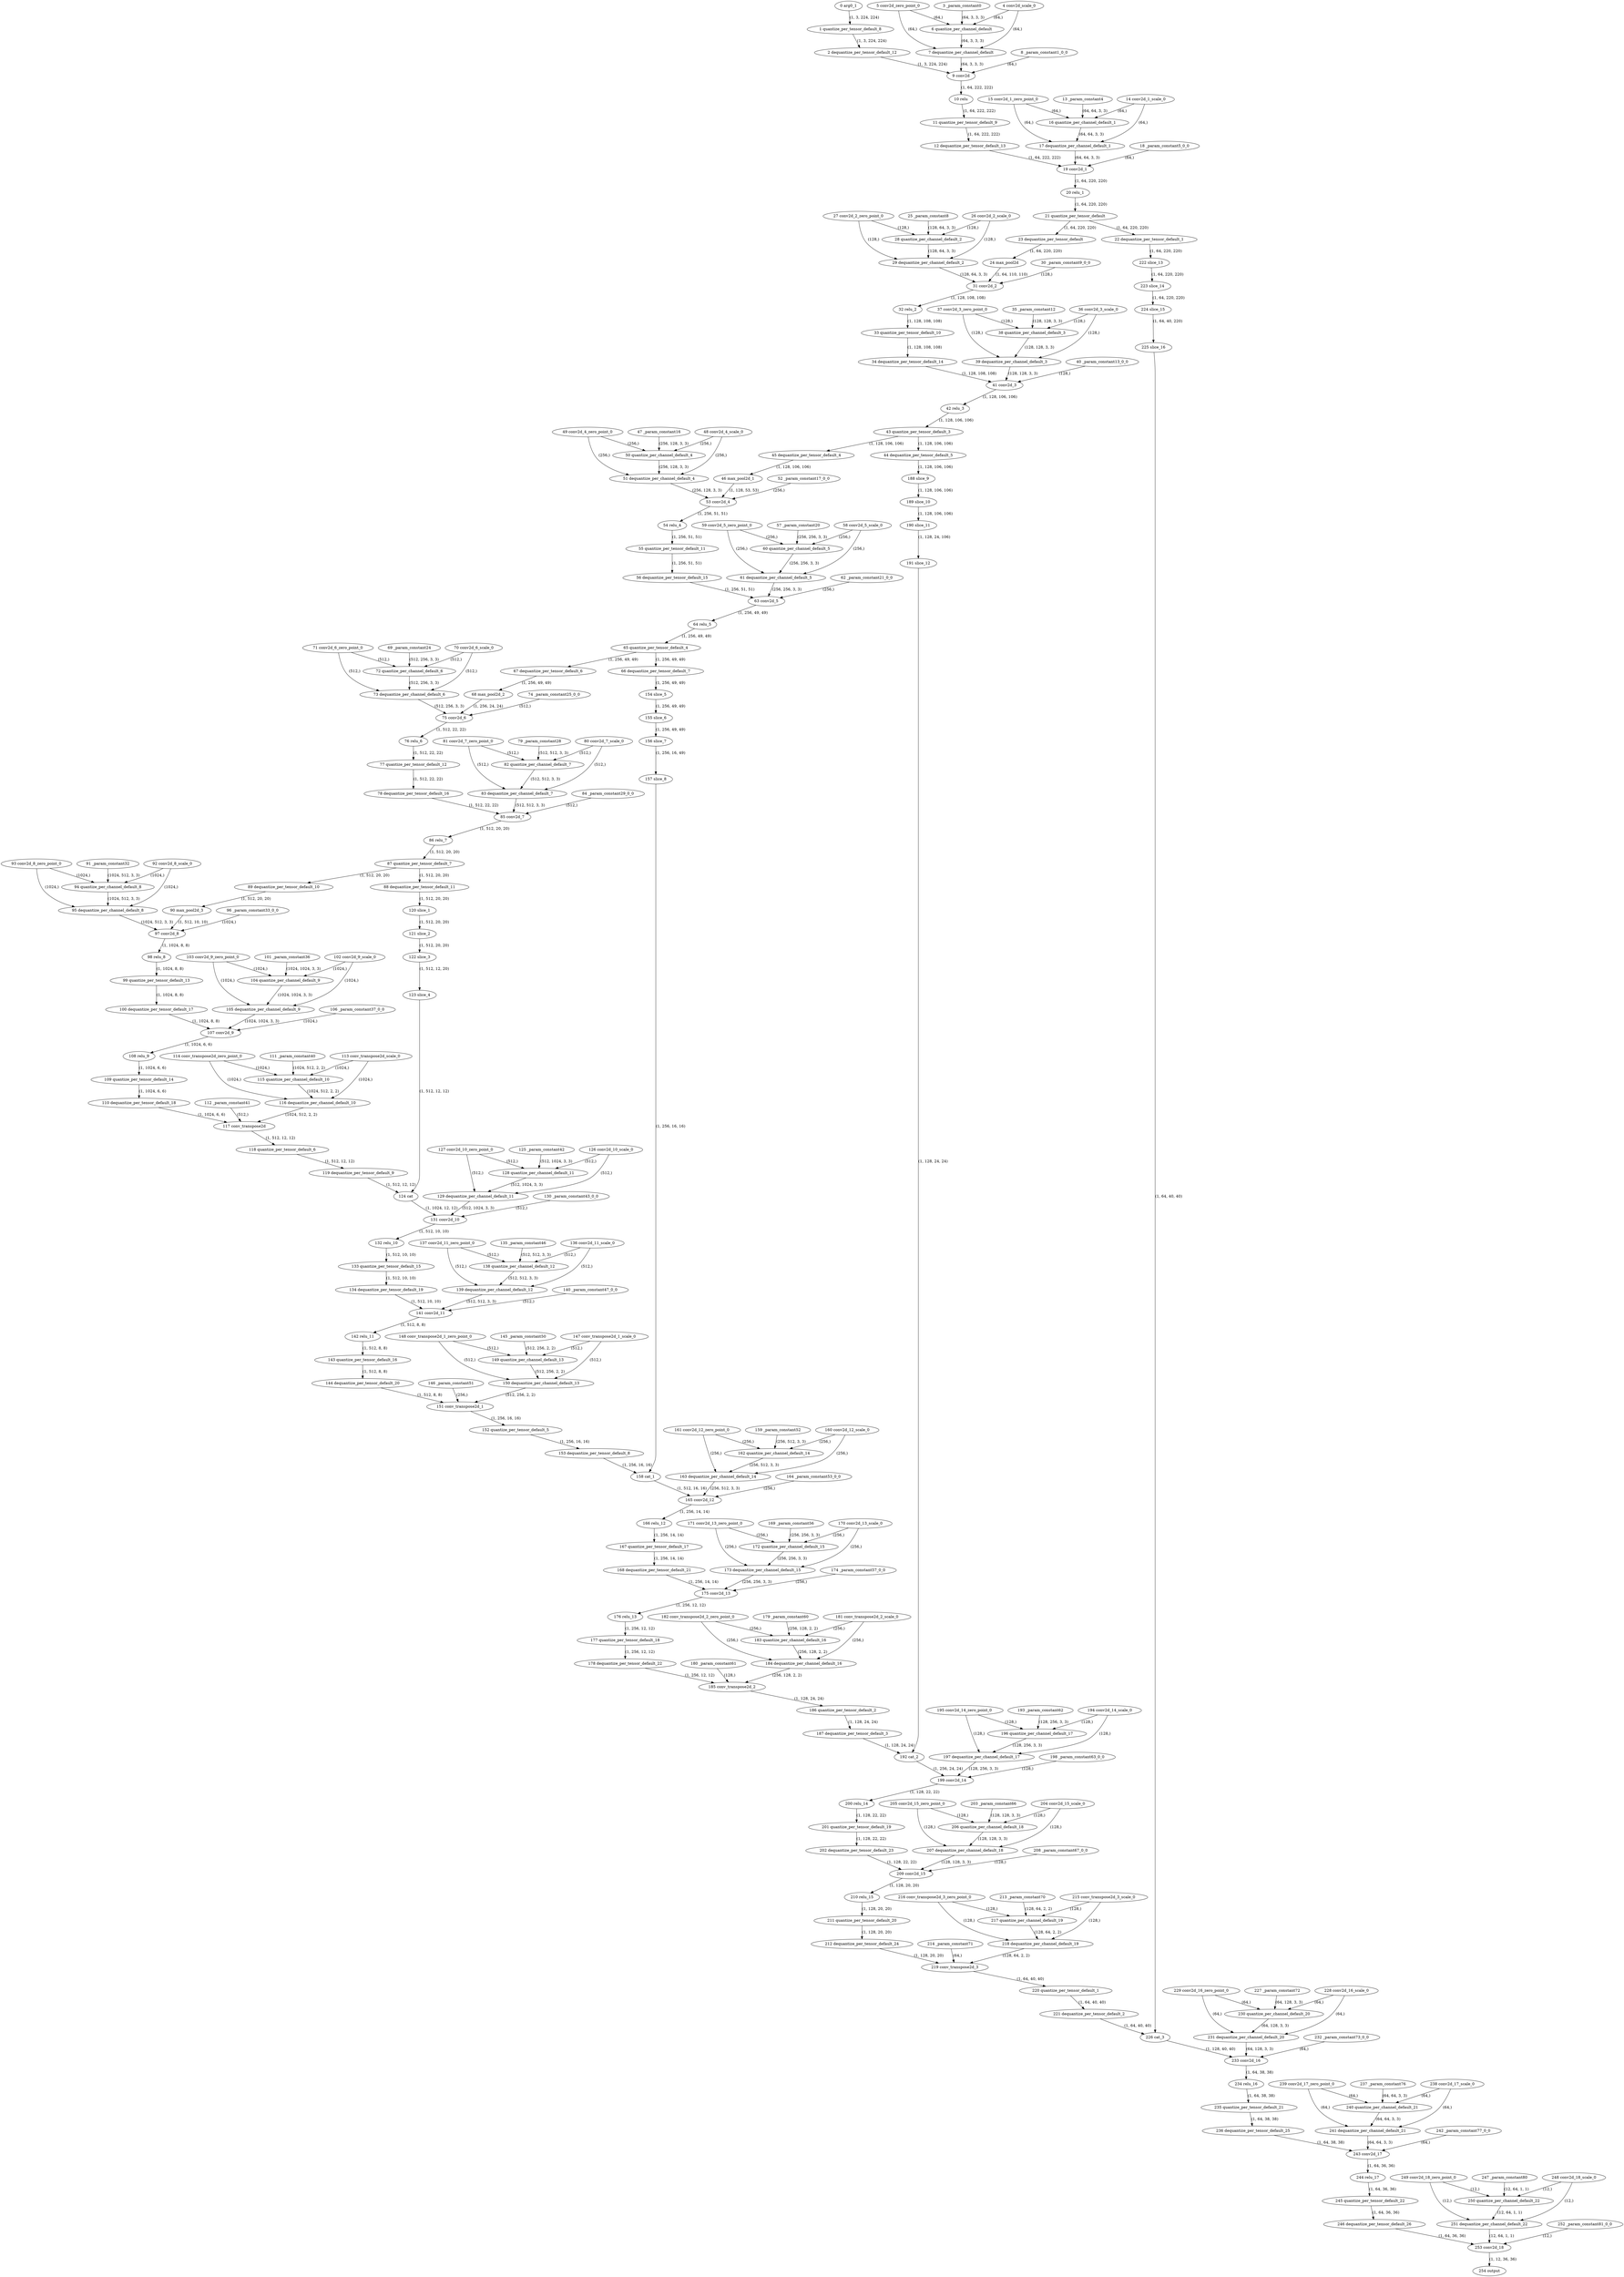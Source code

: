 strict digraph  {
"0 arg0_1" [id=0, type=input];
"1 quantize_per_tensor_default_8" [id=1, type=quantize_per_tensor];
"2 dequantize_per_tensor_default_12" [id=2, type=dequantize_per_tensor];
"3 _param_constant0" [id=3, type=get_attr];
"4 conv2d_scale_0" [id=4, type=get_attr];
"5 conv2d_zero_point_0" [id=5, type=get_attr];
"6 quantize_per_channel_default" [id=6, type=quantize_per_channel];
"7 dequantize_per_channel_default" [id=7, type=dequantize_per_channel];
"8 _param_constant1_0_0" [id=8, type=get_attr];
"9 conv2d" [id=9, type=conv2d];
"10 relu" [id=10, type=relu];
"11 quantize_per_tensor_default_9" [id=11, type=quantize_per_tensor];
"12 dequantize_per_tensor_default_13" [id=12, type=dequantize_per_tensor];
"13 _param_constant4" [id=13, type=get_attr];
"14 conv2d_1_scale_0" [id=14, type=get_attr];
"15 conv2d_1_zero_point_0" [id=15, type=get_attr];
"16 quantize_per_channel_default_1" [id=16, type=quantize_per_channel];
"17 dequantize_per_channel_default_1" [id=17, type=dequantize_per_channel];
"18 _param_constant5_0_0" [id=18, type=get_attr];
"19 conv2d_1" [id=19, type=conv2d];
"20 relu_1" [id=20, type=relu];
"21 quantize_per_tensor_default" [id=21, type=quantize_per_tensor];
"22 dequantize_per_tensor_default_1" [id=22, type=dequantize_per_tensor];
"23 dequantize_per_tensor_default" [id=23, type=dequantize_per_tensor];
"24 max_pool2d" [id=24, type=max_pool2d];
"25 _param_constant8" [id=25, type=get_attr];
"26 conv2d_2_scale_0" [id=26, type=get_attr];
"27 conv2d_2_zero_point_0" [id=27, type=get_attr];
"28 quantize_per_channel_default_2" [id=28, type=quantize_per_channel];
"29 dequantize_per_channel_default_2" [id=29, type=dequantize_per_channel];
"30 _param_constant9_0_0" [id=30, type=get_attr];
"31 conv2d_2" [id=31, type=conv2d];
"32 relu_2" [id=32, type=relu];
"33 quantize_per_tensor_default_10" [id=33, type=quantize_per_tensor];
"34 dequantize_per_tensor_default_14" [id=34, type=dequantize_per_tensor];
"35 _param_constant12" [id=35, type=get_attr];
"36 conv2d_3_scale_0" [id=36, type=get_attr];
"37 conv2d_3_zero_point_0" [id=37, type=get_attr];
"38 quantize_per_channel_default_3" [id=38, type=quantize_per_channel];
"39 dequantize_per_channel_default_3" [id=39, type=dequantize_per_channel];
"40 _param_constant13_0_0" [id=40, type=get_attr];
"41 conv2d_3" [id=41, type=conv2d];
"42 relu_3" [id=42, type=relu];
"43 quantize_per_tensor_default_3" [id=43, type=quantize_per_tensor];
"44 dequantize_per_tensor_default_5" [id=44, type=dequantize_per_tensor];
"45 dequantize_per_tensor_default_4" [id=45, type=dequantize_per_tensor];
"46 max_pool2d_1" [id=46, type=max_pool2d];
"47 _param_constant16" [id=47, type=get_attr];
"48 conv2d_4_scale_0" [id=48, type=get_attr];
"49 conv2d_4_zero_point_0" [id=49, type=get_attr];
"50 quantize_per_channel_default_4" [id=50, type=quantize_per_channel];
"51 dequantize_per_channel_default_4" [id=51, type=dequantize_per_channel];
"52 _param_constant17_0_0" [id=52, type=get_attr];
"53 conv2d_4" [id=53, type=conv2d];
"54 relu_4" [id=54, type=relu];
"55 quantize_per_tensor_default_11" [id=55, type=quantize_per_tensor];
"56 dequantize_per_tensor_default_15" [id=56, type=dequantize_per_tensor];
"57 _param_constant20" [id=57, type=get_attr];
"58 conv2d_5_scale_0" [id=58, type=get_attr];
"59 conv2d_5_zero_point_0" [id=59, type=get_attr];
"60 quantize_per_channel_default_5" [id=60, type=quantize_per_channel];
"61 dequantize_per_channel_default_5" [id=61, type=dequantize_per_channel];
"62 _param_constant21_0_0" [id=62, type=get_attr];
"63 conv2d_5" [id=63, type=conv2d];
"64 relu_5" [id=64, type=relu];
"65 quantize_per_tensor_default_4" [id=65, type=quantize_per_tensor];
"66 dequantize_per_tensor_default_7" [id=66, type=dequantize_per_tensor];
"67 dequantize_per_tensor_default_6" [id=67, type=dequantize_per_tensor];
"68 max_pool2d_2" [id=68, type=max_pool2d];
"69 _param_constant24" [id=69, type=get_attr];
"70 conv2d_6_scale_0" [id=70, type=get_attr];
"71 conv2d_6_zero_point_0" [id=71, type=get_attr];
"72 quantize_per_channel_default_6" [id=72, type=quantize_per_channel];
"73 dequantize_per_channel_default_6" [id=73, type=dequantize_per_channel];
"74 _param_constant25_0_0" [id=74, type=get_attr];
"75 conv2d_6" [id=75, type=conv2d];
"76 relu_6" [id=76, type=relu];
"77 quantize_per_tensor_default_12" [id=77, type=quantize_per_tensor];
"78 dequantize_per_tensor_default_16" [id=78, type=dequantize_per_tensor];
"79 _param_constant28" [id=79, type=get_attr];
"80 conv2d_7_scale_0" [id=80, type=get_attr];
"81 conv2d_7_zero_point_0" [id=81, type=get_attr];
"82 quantize_per_channel_default_7" [id=82, type=quantize_per_channel];
"83 dequantize_per_channel_default_7" [id=83, type=dequantize_per_channel];
"84 _param_constant29_0_0" [id=84, type=get_attr];
"85 conv2d_7" [id=85, type=conv2d];
"86 relu_7" [id=86, type=relu];
"87 quantize_per_tensor_default_7" [id=87, type=quantize_per_tensor];
"88 dequantize_per_tensor_default_11" [id=88, type=dequantize_per_tensor];
"89 dequantize_per_tensor_default_10" [id=89, type=dequantize_per_tensor];
"90 max_pool2d_3" [id=90, type=max_pool2d];
"91 _param_constant32" [id=91, type=get_attr];
"92 conv2d_8_scale_0" [id=92, type=get_attr];
"93 conv2d_8_zero_point_0" [id=93, type=get_attr];
"94 quantize_per_channel_default_8" [id=94, type=quantize_per_channel];
"95 dequantize_per_channel_default_8" [id=95, type=dequantize_per_channel];
"96 _param_constant33_0_0" [id=96, type=get_attr];
"97 conv2d_8" [id=97, type=conv2d];
"98 relu_8" [id=98, type=relu];
"99 quantize_per_tensor_default_13" [id=99, type=quantize_per_tensor];
"100 dequantize_per_tensor_default_17" [id=100, type=dequantize_per_tensor];
"101 _param_constant36" [id=101, type=get_attr];
"102 conv2d_9_scale_0" [id=102, type=get_attr];
"103 conv2d_9_zero_point_0" [id=103, type=get_attr];
"104 quantize_per_channel_default_9" [id=104, type=quantize_per_channel];
"105 dequantize_per_channel_default_9" [id=105, type=dequantize_per_channel];
"106 _param_constant37_0_0" [id=106, type=get_attr];
"107 conv2d_9" [id=107, type=conv2d];
"108 relu_9" [id=108, type=relu];
"109 quantize_per_tensor_default_14" [id=109, type=quantize_per_tensor];
"110 dequantize_per_tensor_default_18" [id=110, type=dequantize_per_tensor];
"111 _param_constant40" [id=111, type=get_attr];
"112 _param_constant41" [id=112, type=get_attr];
"113 conv_transpose2d_scale_0" [id=113, type=get_attr];
"114 conv_transpose2d_zero_point_0" [id=114, type=get_attr];
"115 quantize_per_channel_default_10" [id=115, type=quantize_per_channel];
"116 dequantize_per_channel_default_10" [id=116, type=dequantize_per_channel];
"117 conv_transpose2d" [id=117, type=conv_transpose2d];
"118 quantize_per_tensor_default_6" [id=118, type=quantize_per_tensor];
"119 dequantize_per_tensor_default_9" [id=119, type=dequantize_per_tensor];
"120 slice_1" [id=120, type=slice];
"121 slice_2" [id=121, type=slice];
"122 slice_3" [id=122, type=slice];
"123 slice_4" [id=123, type=slice];
"124 cat" [id=124, type=cat];
"125 _param_constant42" [id=125, type=get_attr];
"126 conv2d_10_scale_0" [id=126, type=get_attr];
"127 conv2d_10_zero_point_0" [id=127, type=get_attr];
"128 quantize_per_channel_default_11" [id=128, type=quantize_per_channel];
"129 dequantize_per_channel_default_11" [id=129, type=dequantize_per_channel];
"130 _param_constant43_0_0" [id=130, type=get_attr];
"131 conv2d_10" [id=131, type=conv2d];
"132 relu_10" [id=132, type=relu];
"133 quantize_per_tensor_default_15" [id=133, type=quantize_per_tensor];
"134 dequantize_per_tensor_default_19" [id=134, type=dequantize_per_tensor];
"135 _param_constant46" [id=135, type=get_attr];
"136 conv2d_11_scale_0" [id=136, type=get_attr];
"137 conv2d_11_zero_point_0" [id=137, type=get_attr];
"138 quantize_per_channel_default_12" [id=138, type=quantize_per_channel];
"139 dequantize_per_channel_default_12" [id=139, type=dequantize_per_channel];
"140 _param_constant47_0_0" [id=140, type=get_attr];
"141 conv2d_11" [id=141, type=conv2d];
"142 relu_11" [id=142, type=relu];
"143 quantize_per_tensor_default_16" [id=143, type=quantize_per_tensor];
"144 dequantize_per_tensor_default_20" [id=144, type=dequantize_per_tensor];
"145 _param_constant50" [id=145, type=get_attr];
"146 _param_constant51" [id=146, type=get_attr];
"147 conv_transpose2d_1_scale_0" [id=147, type=get_attr];
"148 conv_transpose2d_1_zero_point_0" [id=148, type=get_attr];
"149 quantize_per_channel_default_13" [id=149, type=quantize_per_channel];
"150 dequantize_per_channel_default_13" [id=150, type=dequantize_per_channel];
"151 conv_transpose2d_1" [id=151, type=conv_transpose2d];
"152 quantize_per_tensor_default_5" [id=152, type=quantize_per_tensor];
"153 dequantize_per_tensor_default_8" [id=153, type=dequantize_per_tensor];
"154 slice_5" [id=154, type=slice];
"155 slice_6" [id=155, type=slice];
"156 slice_7" [id=156, type=slice];
"157 slice_8" [id=157, type=slice];
"158 cat_1" [id=158, type=cat];
"159 _param_constant52" [id=159, type=get_attr];
"160 conv2d_12_scale_0" [id=160, type=get_attr];
"161 conv2d_12_zero_point_0" [id=161, type=get_attr];
"162 quantize_per_channel_default_14" [id=162, type=quantize_per_channel];
"163 dequantize_per_channel_default_14" [id=163, type=dequantize_per_channel];
"164 _param_constant53_0_0" [id=164, type=get_attr];
"165 conv2d_12" [id=165, type=conv2d];
"166 relu_12" [id=166, type=relu];
"167 quantize_per_tensor_default_17" [id=167, type=quantize_per_tensor];
"168 dequantize_per_tensor_default_21" [id=168, type=dequantize_per_tensor];
"169 _param_constant56" [id=169, type=get_attr];
"170 conv2d_13_scale_0" [id=170, type=get_attr];
"171 conv2d_13_zero_point_0" [id=171, type=get_attr];
"172 quantize_per_channel_default_15" [id=172, type=quantize_per_channel];
"173 dequantize_per_channel_default_15" [id=173, type=dequantize_per_channel];
"174 _param_constant57_0_0" [id=174, type=get_attr];
"175 conv2d_13" [id=175, type=conv2d];
"176 relu_13" [id=176, type=relu];
"177 quantize_per_tensor_default_18" [id=177, type=quantize_per_tensor];
"178 dequantize_per_tensor_default_22" [id=178, type=dequantize_per_tensor];
"179 _param_constant60" [id=179, type=get_attr];
"180 _param_constant61" [id=180, type=get_attr];
"181 conv_transpose2d_2_scale_0" [id=181, type=get_attr];
"182 conv_transpose2d_2_zero_point_0" [id=182, type=get_attr];
"183 quantize_per_channel_default_16" [id=183, type=quantize_per_channel];
"184 dequantize_per_channel_default_16" [id=184, type=dequantize_per_channel];
"185 conv_transpose2d_2" [id=185, type=conv_transpose2d];
"186 quantize_per_tensor_default_2" [id=186, type=quantize_per_tensor];
"187 dequantize_per_tensor_default_3" [id=187, type=dequantize_per_tensor];
"188 slice_9" [id=188, type=slice];
"189 slice_10" [id=189, type=slice];
"190 slice_11" [id=190, type=slice];
"191 slice_12" [id=191, type=slice];
"192 cat_2" [id=192, type=cat];
"193 _param_constant62" [id=193, type=get_attr];
"194 conv2d_14_scale_0" [id=194, type=get_attr];
"195 conv2d_14_zero_point_0" [id=195, type=get_attr];
"196 quantize_per_channel_default_17" [id=196, type=quantize_per_channel];
"197 dequantize_per_channel_default_17" [id=197, type=dequantize_per_channel];
"198 _param_constant63_0_0" [id=198, type=get_attr];
"199 conv2d_14" [id=199, type=conv2d];
"200 relu_14" [id=200, type=relu];
"201 quantize_per_tensor_default_19" [id=201, type=quantize_per_tensor];
"202 dequantize_per_tensor_default_23" [id=202, type=dequantize_per_tensor];
"203 _param_constant66" [id=203, type=get_attr];
"204 conv2d_15_scale_0" [id=204, type=get_attr];
"205 conv2d_15_zero_point_0" [id=205, type=get_attr];
"206 quantize_per_channel_default_18" [id=206, type=quantize_per_channel];
"207 dequantize_per_channel_default_18" [id=207, type=dequantize_per_channel];
"208 _param_constant67_0_0" [id=208, type=get_attr];
"209 conv2d_15" [id=209, type=conv2d];
"210 relu_15" [id=210, type=relu];
"211 quantize_per_tensor_default_20" [id=211, type=quantize_per_tensor];
"212 dequantize_per_tensor_default_24" [id=212, type=dequantize_per_tensor];
"213 _param_constant70" [id=213, type=get_attr];
"214 _param_constant71" [id=214, type=get_attr];
"215 conv_transpose2d_3_scale_0" [id=215, type=get_attr];
"216 conv_transpose2d_3_zero_point_0" [id=216, type=get_attr];
"217 quantize_per_channel_default_19" [id=217, type=quantize_per_channel];
"218 dequantize_per_channel_default_19" [id=218, type=dequantize_per_channel];
"219 conv_transpose2d_3" [id=219, type=conv_transpose2d];
"220 quantize_per_tensor_default_1" [id=220, type=quantize_per_tensor];
"221 dequantize_per_tensor_default_2" [id=221, type=dequantize_per_tensor];
"222 slice_13" [id=222, type=slice];
"223 slice_14" [id=223, type=slice];
"224 slice_15" [id=224, type=slice];
"225 slice_16" [id=225, type=slice];
"226 cat_3" [id=226, type=cat];
"227 _param_constant72" [id=227, type=get_attr];
"228 conv2d_16_scale_0" [id=228, type=get_attr];
"229 conv2d_16_zero_point_0" [id=229, type=get_attr];
"230 quantize_per_channel_default_20" [id=230, type=quantize_per_channel];
"231 dequantize_per_channel_default_20" [id=231, type=dequantize_per_channel];
"232 _param_constant73_0_0" [id=232, type=get_attr];
"233 conv2d_16" [id=233, type=conv2d];
"234 relu_16" [id=234, type=relu];
"235 quantize_per_tensor_default_21" [id=235, type=quantize_per_tensor];
"236 dequantize_per_tensor_default_25" [id=236, type=dequantize_per_tensor];
"237 _param_constant76" [id=237, type=get_attr];
"238 conv2d_17_scale_0" [id=238, type=get_attr];
"239 conv2d_17_zero_point_0" [id=239, type=get_attr];
"240 quantize_per_channel_default_21" [id=240, type=quantize_per_channel];
"241 dequantize_per_channel_default_21" [id=241, type=dequantize_per_channel];
"242 _param_constant77_0_0" [id=242, type=get_attr];
"243 conv2d_17" [id=243, type=conv2d];
"244 relu_17" [id=244, type=relu];
"245 quantize_per_tensor_default_22" [id=245, type=quantize_per_tensor];
"246 dequantize_per_tensor_default_26" [id=246, type=dequantize_per_tensor];
"247 _param_constant80" [id=247, type=get_attr];
"248 conv2d_18_scale_0" [id=248, type=get_attr];
"249 conv2d_18_zero_point_0" [id=249, type=get_attr];
"250 quantize_per_channel_default_22" [id=250, type=quantize_per_channel];
"251 dequantize_per_channel_default_22" [id=251, type=dequantize_per_channel];
"252 _param_constant81_0_0" [id=252, type=get_attr];
"253 conv2d_18" [id=253, type=conv2d];
"254 output" [id=254, type=output];
"0 arg0_1" -> "1 quantize_per_tensor_default_8"  [label="(1, 3, 224, 224)", style=solid];
"1 quantize_per_tensor_default_8" -> "2 dequantize_per_tensor_default_12"  [label="(1, 3, 224, 224)", style=solid];
"2 dequantize_per_tensor_default_12" -> "9 conv2d"  [label="(1, 3, 224, 224)", style=solid];
"3 _param_constant0" -> "6 quantize_per_channel_default"  [label="(64, 3, 3, 3)", style=solid];
"4 conv2d_scale_0" -> "6 quantize_per_channel_default"  [label="(64,)", style=solid];
"4 conv2d_scale_0" -> "7 dequantize_per_channel_default"  [label="(64,)", style=solid];
"5 conv2d_zero_point_0" -> "6 quantize_per_channel_default"  [label="(64,)", style=solid];
"5 conv2d_zero_point_0" -> "7 dequantize_per_channel_default"  [label="(64,)", style=solid];
"6 quantize_per_channel_default" -> "7 dequantize_per_channel_default"  [label="(64, 3, 3, 3)", style=solid];
"7 dequantize_per_channel_default" -> "9 conv2d"  [label="(64, 3, 3, 3)", style=solid];
"8 _param_constant1_0_0" -> "9 conv2d"  [label="(64,)", style=solid];
"9 conv2d" -> "10 relu"  [label="(1, 64, 222, 222)", style=solid];
"10 relu" -> "11 quantize_per_tensor_default_9"  [label="(1, 64, 222, 222)", style=solid];
"11 quantize_per_tensor_default_9" -> "12 dequantize_per_tensor_default_13"  [label="(1, 64, 222, 222)", style=solid];
"12 dequantize_per_tensor_default_13" -> "19 conv2d_1"  [label="(1, 64, 222, 222)", style=solid];
"13 _param_constant4" -> "16 quantize_per_channel_default_1"  [label="(64, 64, 3, 3)", style=solid];
"14 conv2d_1_scale_0" -> "16 quantize_per_channel_default_1"  [label="(64,)", style=solid];
"14 conv2d_1_scale_0" -> "17 dequantize_per_channel_default_1"  [label="(64,)", style=solid];
"15 conv2d_1_zero_point_0" -> "16 quantize_per_channel_default_1"  [label="(64,)", style=solid];
"15 conv2d_1_zero_point_0" -> "17 dequantize_per_channel_default_1"  [label="(64,)", style=solid];
"16 quantize_per_channel_default_1" -> "17 dequantize_per_channel_default_1"  [label="(64, 64, 3, 3)", style=solid];
"17 dequantize_per_channel_default_1" -> "19 conv2d_1"  [label="(64, 64, 3, 3)", style=solid];
"18 _param_constant5_0_0" -> "19 conv2d_1"  [label="(64,)", style=solid];
"19 conv2d_1" -> "20 relu_1"  [label="(1, 64, 220, 220)", style=solid];
"20 relu_1" -> "21 quantize_per_tensor_default"  [label="(1, 64, 220, 220)", style=solid];
"21 quantize_per_tensor_default" -> "22 dequantize_per_tensor_default_1"  [label="(1, 64, 220, 220)", style=solid];
"21 quantize_per_tensor_default" -> "23 dequantize_per_tensor_default"  [label="(1, 64, 220, 220)", style=solid];
"22 dequantize_per_tensor_default_1" -> "222 slice_13"  [label="(1, 64, 220, 220)", style=solid];
"23 dequantize_per_tensor_default" -> "24 max_pool2d"  [label="(1, 64, 220, 220)", style=solid];
"24 max_pool2d" -> "31 conv2d_2"  [label="(1, 64, 110, 110)", style=solid];
"25 _param_constant8" -> "28 quantize_per_channel_default_2"  [label="(128, 64, 3, 3)", style=solid];
"26 conv2d_2_scale_0" -> "28 quantize_per_channel_default_2"  [label="(128,)", style=solid];
"26 conv2d_2_scale_0" -> "29 dequantize_per_channel_default_2"  [label="(128,)", style=solid];
"27 conv2d_2_zero_point_0" -> "28 quantize_per_channel_default_2"  [label="(128,)", style=solid];
"27 conv2d_2_zero_point_0" -> "29 dequantize_per_channel_default_2"  [label="(128,)", style=solid];
"28 quantize_per_channel_default_2" -> "29 dequantize_per_channel_default_2"  [label="(128, 64, 3, 3)", style=solid];
"29 dequantize_per_channel_default_2" -> "31 conv2d_2"  [label="(128, 64, 3, 3)", style=solid];
"30 _param_constant9_0_0" -> "31 conv2d_2"  [label="(128,)", style=solid];
"31 conv2d_2" -> "32 relu_2"  [label="(1, 128, 108, 108)", style=solid];
"32 relu_2" -> "33 quantize_per_tensor_default_10"  [label="(1, 128, 108, 108)", style=solid];
"33 quantize_per_tensor_default_10" -> "34 dequantize_per_tensor_default_14"  [label="(1, 128, 108, 108)", style=solid];
"34 dequantize_per_tensor_default_14" -> "41 conv2d_3"  [label="(1, 128, 108, 108)", style=solid];
"35 _param_constant12" -> "38 quantize_per_channel_default_3"  [label="(128, 128, 3, 3)", style=solid];
"36 conv2d_3_scale_0" -> "38 quantize_per_channel_default_3"  [label="(128,)", style=solid];
"36 conv2d_3_scale_0" -> "39 dequantize_per_channel_default_3"  [label="(128,)", style=solid];
"37 conv2d_3_zero_point_0" -> "38 quantize_per_channel_default_3"  [label="(128,)", style=solid];
"37 conv2d_3_zero_point_0" -> "39 dequantize_per_channel_default_3"  [label="(128,)", style=solid];
"38 quantize_per_channel_default_3" -> "39 dequantize_per_channel_default_3"  [label="(128, 128, 3, 3)", style=solid];
"39 dequantize_per_channel_default_3" -> "41 conv2d_3"  [label="(128, 128, 3, 3)", style=solid];
"40 _param_constant13_0_0" -> "41 conv2d_3"  [label="(128,)", style=solid];
"41 conv2d_3" -> "42 relu_3"  [label="(1, 128, 106, 106)", style=solid];
"42 relu_3" -> "43 quantize_per_tensor_default_3"  [label="(1, 128, 106, 106)", style=solid];
"43 quantize_per_tensor_default_3" -> "44 dequantize_per_tensor_default_5"  [label="(1, 128, 106, 106)", style=solid];
"43 quantize_per_tensor_default_3" -> "45 dequantize_per_tensor_default_4"  [label="(1, 128, 106, 106)", style=solid];
"44 dequantize_per_tensor_default_5" -> "188 slice_9"  [label="(1, 128, 106, 106)", style=solid];
"45 dequantize_per_tensor_default_4" -> "46 max_pool2d_1"  [label="(1, 128, 106, 106)", style=solid];
"46 max_pool2d_1" -> "53 conv2d_4"  [label="(1, 128, 53, 53)", style=solid];
"47 _param_constant16" -> "50 quantize_per_channel_default_4"  [label="(256, 128, 3, 3)", style=solid];
"48 conv2d_4_scale_0" -> "50 quantize_per_channel_default_4"  [label="(256,)", style=solid];
"48 conv2d_4_scale_0" -> "51 dequantize_per_channel_default_4"  [label="(256,)", style=solid];
"49 conv2d_4_zero_point_0" -> "50 quantize_per_channel_default_4"  [label="(256,)", style=solid];
"49 conv2d_4_zero_point_0" -> "51 dequantize_per_channel_default_4"  [label="(256,)", style=solid];
"50 quantize_per_channel_default_4" -> "51 dequantize_per_channel_default_4"  [label="(256, 128, 3, 3)", style=solid];
"51 dequantize_per_channel_default_4" -> "53 conv2d_4"  [label="(256, 128, 3, 3)", style=solid];
"52 _param_constant17_0_0" -> "53 conv2d_4"  [label="(256,)", style=solid];
"53 conv2d_4" -> "54 relu_4"  [label="(1, 256, 51, 51)", style=solid];
"54 relu_4" -> "55 quantize_per_tensor_default_11"  [label="(1, 256, 51, 51)", style=solid];
"55 quantize_per_tensor_default_11" -> "56 dequantize_per_tensor_default_15"  [label="(1, 256, 51, 51)", style=solid];
"56 dequantize_per_tensor_default_15" -> "63 conv2d_5"  [label="(1, 256, 51, 51)", style=solid];
"57 _param_constant20" -> "60 quantize_per_channel_default_5"  [label="(256, 256, 3, 3)", style=solid];
"58 conv2d_5_scale_0" -> "60 quantize_per_channel_default_5"  [label="(256,)", style=solid];
"58 conv2d_5_scale_0" -> "61 dequantize_per_channel_default_5"  [label="(256,)", style=solid];
"59 conv2d_5_zero_point_0" -> "60 quantize_per_channel_default_5"  [label="(256,)", style=solid];
"59 conv2d_5_zero_point_0" -> "61 dequantize_per_channel_default_5"  [label="(256,)", style=solid];
"60 quantize_per_channel_default_5" -> "61 dequantize_per_channel_default_5"  [label="(256, 256, 3, 3)", style=solid];
"61 dequantize_per_channel_default_5" -> "63 conv2d_5"  [label="(256, 256, 3, 3)", style=solid];
"62 _param_constant21_0_0" -> "63 conv2d_5"  [label="(256,)", style=solid];
"63 conv2d_5" -> "64 relu_5"  [label="(1, 256, 49, 49)", style=solid];
"64 relu_5" -> "65 quantize_per_tensor_default_4"  [label="(1, 256, 49, 49)", style=solid];
"65 quantize_per_tensor_default_4" -> "66 dequantize_per_tensor_default_7"  [label="(1, 256, 49, 49)", style=solid];
"65 quantize_per_tensor_default_4" -> "67 dequantize_per_tensor_default_6"  [label="(1, 256, 49, 49)", style=solid];
"66 dequantize_per_tensor_default_7" -> "154 slice_5"  [label="(1, 256, 49, 49)", style=solid];
"67 dequantize_per_tensor_default_6" -> "68 max_pool2d_2"  [label="(1, 256, 49, 49)", style=solid];
"68 max_pool2d_2" -> "75 conv2d_6"  [label="(1, 256, 24, 24)", style=solid];
"69 _param_constant24" -> "72 quantize_per_channel_default_6"  [label="(512, 256, 3, 3)", style=solid];
"70 conv2d_6_scale_0" -> "72 quantize_per_channel_default_6"  [label="(512,)", style=solid];
"70 conv2d_6_scale_0" -> "73 dequantize_per_channel_default_6"  [label="(512,)", style=solid];
"71 conv2d_6_zero_point_0" -> "72 quantize_per_channel_default_6"  [label="(512,)", style=solid];
"71 conv2d_6_zero_point_0" -> "73 dequantize_per_channel_default_6"  [label="(512,)", style=solid];
"72 quantize_per_channel_default_6" -> "73 dequantize_per_channel_default_6"  [label="(512, 256, 3, 3)", style=solid];
"73 dequantize_per_channel_default_6" -> "75 conv2d_6"  [label="(512, 256, 3, 3)", style=solid];
"74 _param_constant25_0_0" -> "75 conv2d_6"  [label="(512,)", style=solid];
"75 conv2d_6" -> "76 relu_6"  [label="(1, 512, 22, 22)", style=solid];
"76 relu_6" -> "77 quantize_per_tensor_default_12"  [label="(1, 512, 22, 22)", style=solid];
"77 quantize_per_tensor_default_12" -> "78 dequantize_per_tensor_default_16"  [label="(1, 512, 22, 22)", style=solid];
"78 dequantize_per_tensor_default_16" -> "85 conv2d_7"  [label="(1, 512, 22, 22)", style=solid];
"79 _param_constant28" -> "82 quantize_per_channel_default_7"  [label="(512, 512, 3, 3)", style=solid];
"80 conv2d_7_scale_0" -> "82 quantize_per_channel_default_7"  [label="(512,)", style=solid];
"80 conv2d_7_scale_0" -> "83 dequantize_per_channel_default_7"  [label="(512,)", style=solid];
"81 conv2d_7_zero_point_0" -> "82 quantize_per_channel_default_7"  [label="(512,)", style=solid];
"81 conv2d_7_zero_point_0" -> "83 dequantize_per_channel_default_7"  [label="(512,)", style=solid];
"82 quantize_per_channel_default_7" -> "83 dequantize_per_channel_default_7"  [label="(512, 512, 3, 3)", style=solid];
"83 dequantize_per_channel_default_7" -> "85 conv2d_7"  [label="(512, 512, 3, 3)", style=solid];
"84 _param_constant29_0_0" -> "85 conv2d_7"  [label="(512,)", style=solid];
"85 conv2d_7" -> "86 relu_7"  [label="(1, 512, 20, 20)", style=solid];
"86 relu_7" -> "87 quantize_per_tensor_default_7"  [label="(1, 512, 20, 20)", style=solid];
"87 quantize_per_tensor_default_7" -> "88 dequantize_per_tensor_default_11"  [label="(1, 512, 20, 20)", style=solid];
"87 quantize_per_tensor_default_7" -> "89 dequantize_per_tensor_default_10"  [label="(1, 512, 20, 20)", style=solid];
"88 dequantize_per_tensor_default_11" -> "120 slice_1"  [label="(1, 512, 20, 20)", style=solid];
"89 dequantize_per_tensor_default_10" -> "90 max_pool2d_3"  [label="(1, 512, 20, 20)", style=solid];
"90 max_pool2d_3" -> "97 conv2d_8"  [label="(1, 512, 10, 10)", style=solid];
"91 _param_constant32" -> "94 quantize_per_channel_default_8"  [label="(1024, 512, 3, 3)", style=solid];
"92 conv2d_8_scale_0" -> "94 quantize_per_channel_default_8"  [label="(1024,)", style=solid];
"92 conv2d_8_scale_0" -> "95 dequantize_per_channel_default_8"  [label="(1024,)", style=solid];
"93 conv2d_8_zero_point_0" -> "94 quantize_per_channel_default_8"  [label="(1024,)", style=solid];
"93 conv2d_8_zero_point_0" -> "95 dequantize_per_channel_default_8"  [label="(1024,)", style=solid];
"94 quantize_per_channel_default_8" -> "95 dequantize_per_channel_default_8"  [label="(1024, 512, 3, 3)", style=solid];
"95 dequantize_per_channel_default_8" -> "97 conv2d_8"  [label="(1024, 512, 3, 3)", style=solid];
"96 _param_constant33_0_0" -> "97 conv2d_8"  [label="(1024,)", style=solid];
"97 conv2d_8" -> "98 relu_8"  [label="(1, 1024, 8, 8)", style=solid];
"98 relu_8" -> "99 quantize_per_tensor_default_13"  [label="(1, 1024, 8, 8)", style=solid];
"99 quantize_per_tensor_default_13" -> "100 dequantize_per_tensor_default_17"  [label="(1, 1024, 8, 8)", style=solid];
"100 dequantize_per_tensor_default_17" -> "107 conv2d_9"  [label="(1, 1024, 8, 8)", style=solid];
"101 _param_constant36" -> "104 quantize_per_channel_default_9"  [label="(1024, 1024, 3, 3)", style=solid];
"102 conv2d_9_scale_0" -> "104 quantize_per_channel_default_9"  [label="(1024,)", style=solid];
"102 conv2d_9_scale_0" -> "105 dequantize_per_channel_default_9"  [label="(1024,)", style=solid];
"103 conv2d_9_zero_point_0" -> "104 quantize_per_channel_default_9"  [label="(1024,)", style=solid];
"103 conv2d_9_zero_point_0" -> "105 dequantize_per_channel_default_9"  [label="(1024,)", style=solid];
"104 quantize_per_channel_default_9" -> "105 dequantize_per_channel_default_9"  [label="(1024, 1024, 3, 3)", style=solid];
"105 dequantize_per_channel_default_9" -> "107 conv2d_9"  [label="(1024, 1024, 3, 3)", style=solid];
"106 _param_constant37_0_0" -> "107 conv2d_9"  [label="(1024,)", style=solid];
"107 conv2d_9" -> "108 relu_9"  [label="(1, 1024, 6, 6)", style=solid];
"108 relu_9" -> "109 quantize_per_tensor_default_14"  [label="(1, 1024, 6, 6)", style=solid];
"109 quantize_per_tensor_default_14" -> "110 dequantize_per_tensor_default_18"  [label="(1, 1024, 6, 6)", style=solid];
"110 dequantize_per_tensor_default_18" -> "117 conv_transpose2d"  [label="(1, 1024, 6, 6)", style=solid];
"111 _param_constant40" -> "115 quantize_per_channel_default_10"  [label="(1024, 512, 2, 2)", style=solid];
"112 _param_constant41" -> "117 conv_transpose2d"  [label="(512,)", style=solid];
"113 conv_transpose2d_scale_0" -> "115 quantize_per_channel_default_10"  [label="(1024,)", style=solid];
"113 conv_transpose2d_scale_0" -> "116 dequantize_per_channel_default_10"  [label="(1024,)", style=solid];
"114 conv_transpose2d_zero_point_0" -> "115 quantize_per_channel_default_10"  [label="(1024,)", style=solid];
"114 conv_transpose2d_zero_point_0" -> "116 dequantize_per_channel_default_10"  [label="(1024,)", style=solid];
"115 quantize_per_channel_default_10" -> "116 dequantize_per_channel_default_10"  [label="(1024, 512, 2, 2)", style=solid];
"116 dequantize_per_channel_default_10" -> "117 conv_transpose2d"  [label="(1024, 512, 2, 2)", style=solid];
"117 conv_transpose2d" -> "118 quantize_per_tensor_default_6"  [label="(1, 512, 12, 12)", style=solid];
"118 quantize_per_tensor_default_6" -> "119 dequantize_per_tensor_default_9"  [label="(1, 512, 12, 12)", style=solid];
"119 dequantize_per_tensor_default_9" -> "124 cat"  [label="(1, 512, 12, 12)", style=solid];
"120 slice_1" -> "121 slice_2"  [label="(1, 512, 20, 20)", style=solid];
"121 slice_2" -> "122 slice_3"  [label="(1, 512, 20, 20)", style=solid];
"122 slice_3" -> "123 slice_4"  [label="(1, 512, 12, 20)", style=solid];
"123 slice_4" -> "124 cat"  [label="(1, 512, 12, 12)", style=solid];
"124 cat" -> "131 conv2d_10"  [label="(1, 1024, 12, 12)", style=solid];
"125 _param_constant42" -> "128 quantize_per_channel_default_11"  [label="(512, 1024, 3, 3)", style=solid];
"126 conv2d_10_scale_0" -> "128 quantize_per_channel_default_11"  [label="(512,)", style=solid];
"126 conv2d_10_scale_0" -> "129 dequantize_per_channel_default_11"  [label="(512,)", style=solid];
"127 conv2d_10_zero_point_0" -> "128 quantize_per_channel_default_11"  [label="(512,)", style=solid];
"127 conv2d_10_zero_point_0" -> "129 dequantize_per_channel_default_11"  [label="(512,)", style=solid];
"128 quantize_per_channel_default_11" -> "129 dequantize_per_channel_default_11"  [label="(512, 1024, 3, 3)", style=solid];
"129 dequantize_per_channel_default_11" -> "131 conv2d_10"  [label="(512, 1024, 3, 3)", style=solid];
"130 _param_constant43_0_0" -> "131 conv2d_10"  [label="(512,)", style=solid];
"131 conv2d_10" -> "132 relu_10"  [label="(1, 512, 10, 10)", style=solid];
"132 relu_10" -> "133 quantize_per_tensor_default_15"  [label="(1, 512, 10, 10)", style=solid];
"133 quantize_per_tensor_default_15" -> "134 dequantize_per_tensor_default_19"  [label="(1, 512, 10, 10)", style=solid];
"134 dequantize_per_tensor_default_19" -> "141 conv2d_11"  [label="(1, 512, 10, 10)", style=solid];
"135 _param_constant46" -> "138 quantize_per_channel_default_12"  [label="(512, 512, 3, 3)", style=solid];
"136 conv2d_11_scale_0" -> "138 quantize_per_channel_default_12"  [label="(512,)", style=solid];
"136 conv2d_11_scale_0" -> "139 dequantize_per_channel_default_12"  [label="(512,)", style=solid];
"137 conv2d_11_zero_point_0" -> "138 quantize_per_channel_default_12"  [label="(512,)", style=solid];
"137 conv2d_11_zero_point_0" -> "139 dequantize_per_channel_default_12"  [label="(512,)", style=solid];
"138 quantize_per_channel_default_12" -> "139 dequantize_per_channel_default_12"  [label="(512, 512, 3, 3)", style=solid];
"139 dequantize_per_channel_default_12" -> "141 conv2d_11"  [label="(512, 512, 3, 3)", style=solid];
"140 _param_constant47_0_0" -> "141 conv2d_11"  [label="(512,)", style=solid];
"141 conv2d_11" -> "142 relu_11"  [label="(1, 512, 8, 8)", style=solid];
"142 relu_11" -> "143 quantize_per_tensor_default_16"  [label="(1, 512, 8, 8)", style=solid];
"143 quantize_per_tensor_default_16" -> "144 dequantize_per_tensor_default_20"  [label="(1, 512, 8, 8)", style=solid];
"144 dequantize_per_tensor_default_20" -> "151 conv_transpose2d_1"  [label="(1, 512, 8, 8)", style=solid];
"145 _param_constant50" -> "149 quantize_per_channel_default_13"  [label="(512, 256, 2, 2)", style=solid];
"146 _param_constant51" -> "151 conv_transpose2d_1"  [label="(256,)", style=solid];
"147 conv_transpose2d_1_scale_0" -> "149 quantize_per_channel_default_13"  [label="(512,)", style=solid];
"147 conv_transpose2d_1_scale_0" -> "150 dequantize_per_channel_default_13"  [label="(512,)", style=solid];
"148 conv_transpose2d_1_zero_point_0" -> "149 quantize_per_channel_default_13"  [label="(512,)", style=solid];
"148 conv_transpose2d_1_zero_point_0" -> "150 dequantize_per_channel_default_13"  [label="(512,)", style=solid];
"149 quantize_per_channel_default_13" -> "150 dequantize_per_channel_default_13"  [label="(512, 256, 2, 2)", style=solid];
"150 dequantize_per_channel_default_13" -> "151 conv_transpose2d_1"  [label="(512, 256, 2, 2)", style=solid];
"151 conv_transpose2d_1" -> "152 quantize_per_tensor_default_5"  [label="(1, 256, 16, 16)", style=solid];
"152 quantize_per_tensor_default_5" -> "153 dequantize_per_tensor_default_8"  [label="(1, 256, 16, 16)", style=solid];
"153 dequantize_per_tensor_default_8" -> "158 cat_1"  [label="(1, 256, 16, 16)", style=solid];
"154 slice_5" -> "155 slice_6"  [label="(1, 256, 49, 49)", style=solid];
"155 slice_6" -> "156 slice_7"  [label="(1, 256, 49, 49)", style=solid];
"156 slice_7" -> "157 slice_8"  [label="(1, 256, 16, 49)", style=solid];
"157 slice_8" -> "158 cat_1"  [label="(1, 256, 16, 16)", style=solid];
"158 cat_1" -> "165 conv2d_12"  [label="(1, 512, 16, 16)", style=solid];
"159 _param_constant52" -> "162 quantize_per_channel_default_14"  [label="(256, 512, 3, 3)", style=solid];
"160 conv2d_12_scale_0" -> "162 quantize_per_channel_default_14"  [label="(256,)", style=solid];
"160 conv2d_12_scale_0" -> "163 dequantize_per_channel_default_14"  [label="(256,)", style=solid];
"161 conv2d_12_zero_point_0" -> "162 quantize_per_channel_default_14"  [label="(256,)", style=solid];
"161 conv2d_12_zero_point_0" -> "163 dequantize_per_channel_default_14"  [label="(256,)", style=solid];
"162 quantize_per_channel_default_14" -> "163 dequantize_per_channel_default_14"  [label="(256, 512, 3, 3)", style=solid];
"163 dequantize_per_channel_default_14" -> "165 conv2d_12"  [label="(256, 512, 3, 3)", style=solid];
"164 _param_constant53_0_0" -> "165 conv2d_12"  [label="(256,)", style=solid];
"165 conv2d_12" -> "166 relu_12"  [label="(1, 256, 14, 14)", style=solid];
"166 relu_12" -> "167 quantize_per_tensor_default_17"  [label="(1, 256, 14, 14)", style=solid];
"167 quantize_per_tensor_default_17" -> "168 dequantize_per_tensor_default_21"  [label="(1, 256, 14, 14)", style=solid];
"168 dequantize_per_tensor_default_21" -> "175 conv2d_13"  [label="(1, 256, 14, 14)", style=solid];
"169 _param_constant56" -> "172 quantize_per_channel_default_15"  [label="(256, 256, 3, 3)", style=solid];
"170 conv2d_13_scale_0" -> "172 quantize_per_channel_default_15"  [label="(256,)", style=solid];
"170 conv2d_13_scale_0" -> "173 dequantize_per_channel_default_15"  [label="(256,)", style=solid];
"171 conv2d_13_zero_point_0" -> "172 quantize_per_channel_default_15"  [label="(256,)", style=solid];
"171 conv2d_13_zero_point_0" -> "173 dequantize_per_channel_default_15"  [label="(256,)", style=solid];
"172 quantize_per_channel_default_15" -> "173 dequantize_per_channel_default_15"  [label="(256, 256, 3, 3)", style=solid];
"173 dequantize_per_channel_default_15" -> "175 conv2d_13"  [label="(256, 256, 3, 3)", style=solid];
"174 _param_constant57_0_0" -> "175 conv2d_13"  [label="(256,)", style=solid];
"175 conv2d_13" -> "176 relu_13"  [label="(1, 256, 12, 12)", style=solid];
"176 relu_13" -> "177 quantize_per_tensor_default_18"  [label="(1, 256, 12, 12)", style=solid];
"177 quantize_per_tensor_default_18" -> "178 dequantize_per_tensor_default_22"  [label="(1, 256, 12, 12)", style=solid];
"178 dequantize_per_tensor_default_22" -> "185 conv_transpose2d_2"  [label="(1, 256, 12, 12)", style=solid];
"179 _param_constant60" -> "183 quantize_per_channel_default_16"  [label="(256, 128, 2, 2)", style=solid];
"180 _param_constant61" -> "185 conv_transpose2d_2"  [label="(128,)", style=solid];
"181 conv_transpose2d_2_scale_0" -> "183 quantize_per_channel_default_16"  [label="(256,)", style=solid];
"181 conv_transpose2d_2_scale_0" -> "184 dequantize_per_channel_default_16"  [label="(256,)", style=solid];
"182 conv_transpose2d_2_zero_point_0" -> "183 quantize_per_channel_default_16"  [label="(256,)", style=solid];
"182 conv_transpose2d_2_zero_point_0" -> "184 dequantize_per_channel_default_16"  [label="(256,)", style=solid];
"183 quantize_per_channel_default_16" -> "184 dequantize_per_channel_default_16"  [label="(256, 128, 2, 2)", style=solid];
"184 dequantize_per_channel_default_16" -> "185 conv_transpose2d_2"  [label="(256, 128, 2, 2)", style=solid];
"185 conv_transpose2d_2" -> "186 quantize_per_tensor_default_2"  [label="(1, 128, 24, 24)", style=solid];
"186 quantize_per_tensor_default_2" -> "187 dequantize_per_tensor_default_3"  [label="(1, 128, 24, 24)", style=solid];
"187 dequantize_per_tensor_default_3" -> "192 cat_2"  [label="(1, 128, 24, 24)", style=solid];
"188 slice_9" -> "189 slice_10"  [label="(1, 128, 106, 106)", style=solid];
"189 slice_10" -> "190 slice_11"  [label="(1, 128, 106, 106)", style=solid];
"190 slice_11" -> "191 slice_12"  [label="(1, 128, 24, 106)", style=solid];
"191 slice_12" -> "192 cat_2"  [label="(1, 128, 24, 24)", style=solid];
"192 cat_2" -> "199 conv2d_14"  [label="(1, 256, 24, 24)", style=solid];
"193 _param_constant62" -> "196 quantize_per_channel_default_17"  [label="(128, 256, 3, 3)", style=solid];
"194 conv2d_14_scale_0" -> "196 quantize_per_channel_default_17"  [label="(128,)", style=solid];
"194 conv2d_14_scale_0" -> "197 dequantize_per_channel_default_17"  [label="(128,)", style=solid];
"195 conv2d_14_zero_point_0" -> "196 quantize_per_channel_default_17"  [label="(128,)", style=solid];
"195 conv2d_14_zero_point_0" -> "197 dequantize_per_channel_default_17"  [label="(128,)", style=solid];
"196 quantize_per_channel_default_17" -> "197 dequantize_per_channel_default_17"  [label="(128, 256, 3, 3)", style=solid];
"197 dequantize_per_channel_default_17" -> "199 conv2d_14"  [label="(128, 256, 3, 3)", style=solid];
"198 _param_constant63_0_0" -> "199 conv2d_14"  [label="(128,)", style=solid];
"199 conv2d_14" -> "200 relu_14"  [label="(1, 128, 22, 22)", style=solid];
"200 relu_14" -> "201 quantize_per_tensor_default_19"  [label="(1, 128, 22, 22)", style=solid];
"201 quantize_per_tensor_default_19" -> "202 dequantize_per_tensor_default_23"  [label="(1, 128, 22, 22)", style=solid];
"202 dequantize_per_tensor_default_23" -> "209 conv2d_15"  [label="(1, 128, 22, 22)", style=solid];
"203 _param_constant66" -> "206 quantize_per_channel_default_18"  [label="(128, 128, 3, 3)", style=solid];
"204 conv2d_15_scale_0" -> "206 quantize_per_channel_default_18"  [label="(128,)", style=solid];
"204 conv2d_15_scale_0" -> "207 dequantize_per_channel_default_18"  [label="(128,)", style=solid];
"205 conv2d_15_zero_point_0" -> "206 quantize_per_channel_default_18"  [label="(128,)", style=solid];
"205 conv2d_15_zero_point_0" -> "207 dequantize_per_channel_default_18"  [label="(128,)", style=solid];
"206 quantize_per_channel_default_18" -> "207 dequantize_per_channel_default_18"  [label="(128, 128, 3, 3)", style=solid];
"207 dequantize_per_channel_default_18" -> "209 conv2d_15"  [label="(128, 128, 3, 3)", style=solid];
"208 _param_constant67_0_0" -> "209 conv2d_15"  [label="(128,)", style=solid];
"209 conv2d_15" -> "210 relu_15"  [label="(1, 128, 20, 20)", style=solid];
"210 relu_15" -> "211 quantize_per_tensor_default_20"  [label="(1, 128, 20, 20)", style=solid];
"211 quantize_per_tensor_default_20" -> "212 dequantize_per_tensor_default_24"  [label="(1, 128, 20, 20)", style=solid];
"212 dequantize_per_tensor_default_24" -> "219 conv_transpose2d_3"  [label="(1, 128, 20, 20)", style=solid];
"213 _param_constant70" -> "217 quantize_per_channel_default_19"  [label="(128, 64, 2, 2)", style=solid];
"214 _param_constant71" -> "219 conv_transpose2d_3"  [label="(64,)", style=solid];
"215 conv_transpose2d_3_scale_0" -> "217 quantize_per_channel_default_19"  [label="(128,)", style=solid];
"215 conv_transpose2d_3_scale_0" -> "218 dequantize_per_channel_default_19"  [label="(128,)", style=solid];
"216 conv_transpose2d_3_zero_point_0" -> "217 quantize_per_channel_default_19"  [label="(128,)", style=solid];
"216 conv_transpose2d_3_zero_point_0" -> "218 dequantize_per_channel_default_19"  [label="(128,)", style=solid];
"217 quantize_per_channel_default_19" -> "218 dequantize_per_channel_default_19"  [label="(128, 64, 2, 2)", style=solid];
"218 dequantize_per_channel_default_19" -> "219 conv_transpose2d_3"  [label="(128, 64, 2, 2)", style=solid];
"219 conv_transpose2d_3" -> "220 quantize_per_tensor_default_1"  [label="(1, 64, 40, 40)", style=solid];
"220 quantize_per_tensor_default_1" -> "221 dequantize_per_tensor_default_2"  [label="(1, 64, 40, 40)", style=solid];
"221 dequantize_per_tensor_default_2" -> "226 cat_3"  [label="(1, 64, 40, 40)", style=solid];
"222 slice_13" -> "223 slice_14"  [label="(1, 64, 220, 220)", style=solid];
"223 slice_14" -> "224 slice_15"  [label="(1, 64, 220, 220)", style=solid];
"224 slice_15" -> "225 slice_16"  [label="(1, 64, 40, 220)", style=solid];
"225 slice_16" -> "226 cat_3"  [label="(1, 64, 40, 40)", style=solid];
"226 cat_3" -> "233 conv2d_16"  [label="(1, 128, 40, 40)", style=solid];
"227 _param_constant72" -> "230 quantize_per_channel_default_20"  [label="(64, 128, 3, 3)", style=solid];
"228 conv2d_16_scale_0" -> "230 quantize_per_channel_default_20"  [label="(64,)", style=solid];
"228 conv2d_16_scale_0" -> "231 dequantize_per_channel_default_20"  [label="(64,)", style=solid];
"229 conv2d_16_zero_point_0" -> "230 quantize_per_channel_default_20"  [label="(64,)", style=solid];
"229 conv2d_16_zero_point_0" -> "231 dequantize_per_channel_default_20"  [label="(64,)", style=solid];
"230 quantize_per_channel_default_20" -> "231 dequantize_per_channel_default_20"  [label="(64, 128, 3, 3)", style=solid];
"231 dequantize_per_channel_default_20" -> "233 conv2d_16"  [label="(64, 128, 3, 3)", style=solid];
"232 _param_constant73_0_0" -> "233 conv2d_16"  [label="(64,)", style=solid];
"233 conv2d_16" -> "234 relu_16"  [label="(1, 64, 38, 38)", style=solid];
"234 relu_16" -> "235 quantize_per_tensor_default_21"  [label="(1, 64, 38, 38)", style=solid];
"235 quantize_per_tensor_default_21" -> "236 dequantize_per_tensor_default_25"  [label="(1, 64, 38, 38)", style=solid];
"236 dequantize_per_tensor_default_25" -> "243 conv2d_17"  [label="(1, 64, 38, 38)", style=solid];
"237 _param_constant76" -> "240 quantize_per_channel_default_21"  [label="(64, 64, 3, 3)", style=solid];
"238 conv2d_17_scale_0" -> "240 quantize_per_channel_default_21"  [label="(64,)", style=solid];
"238 conv2d_17_scale_0" -> "241 dequantize_per_channel_default_21"  [label="(64,)", style=solid];
"239 conv2d_17_zero_point_0" -> "240 quantize_per_channel_default_21"  [label="(64,)", style=solid];
"239 conv2d_17_zero_point_0" -> "241 dequantize_per_channel_default_21"  [label="(64,)", style=solid];
"240 quantize_per_channel_default_21" -> "241 dequantize_per_channel_default_21"  [label="(64, 64, 3, 3)", style=solid];
"241 dequantize_per_channel_default_21" -> "243 conv2d_17"  [label="(64, 64, 3, 3)", style=solid];
"242 _param_constant77_0_0" -> "243 conv2d_17"  [label="(64,)", style=solid];
"243 conv2d_17" -> "244 relu_17"  [label="(1, 64, 36, 36)", style=solid];
"244 relu_17" -> "245 quantize_per_tensor_default_22"  [label="(1, 64, 36, 36)", style=solid];
"245 quantize_per_tensor_default_22" -> "246 dequantize_per_tensor_default_26"  [label="(1, 64, 36, 36)", style=solid];
"246 dequantize_per_tensor_default_26" -> "253 conv2d_18"  [label="(1, 64, 36, 36)", style=solid];
"247 _param_constant80" -> "250 quantize_per_channel_default_22"  [label="(12, 64, 1, 1)", style=solid];
"248 conv2d_18_scale_0" -> "250 quantize_per_channel_default_22"  [label="(12,)", style=solid];
"248 conv2d_18_scale_0" -> "251 dequantize_per_channel_default_22"  [label="(12,)", style=solid];
"249 conv2d_18_zero_point_0" -> "250 quantize_per_channel_default_22"  [label="(12,)", style=solid];
"249 conv2d_18_zero_point_0" -> "251 dequantize_per_channel_default_22"  [label="(12,)", style=solid];
"250 quantize_per_channel_default_22" -> "251 dequantize_per_channel_default_22"  [label="(12, 64, 1, 1)", style=solid];
"251 dequantize_per_channel_default_22" -> "253 conv2d_18"  [label="(12, 64, 1, 1)", style=solid];
"252 _param_constant81_0_0" -> "253 conv2d_18"  [label="(12,)", style=solid];
"253 conv2d_18" -> "254 output"  [label="(1, 12, 36, 36)", style=solid];
}
